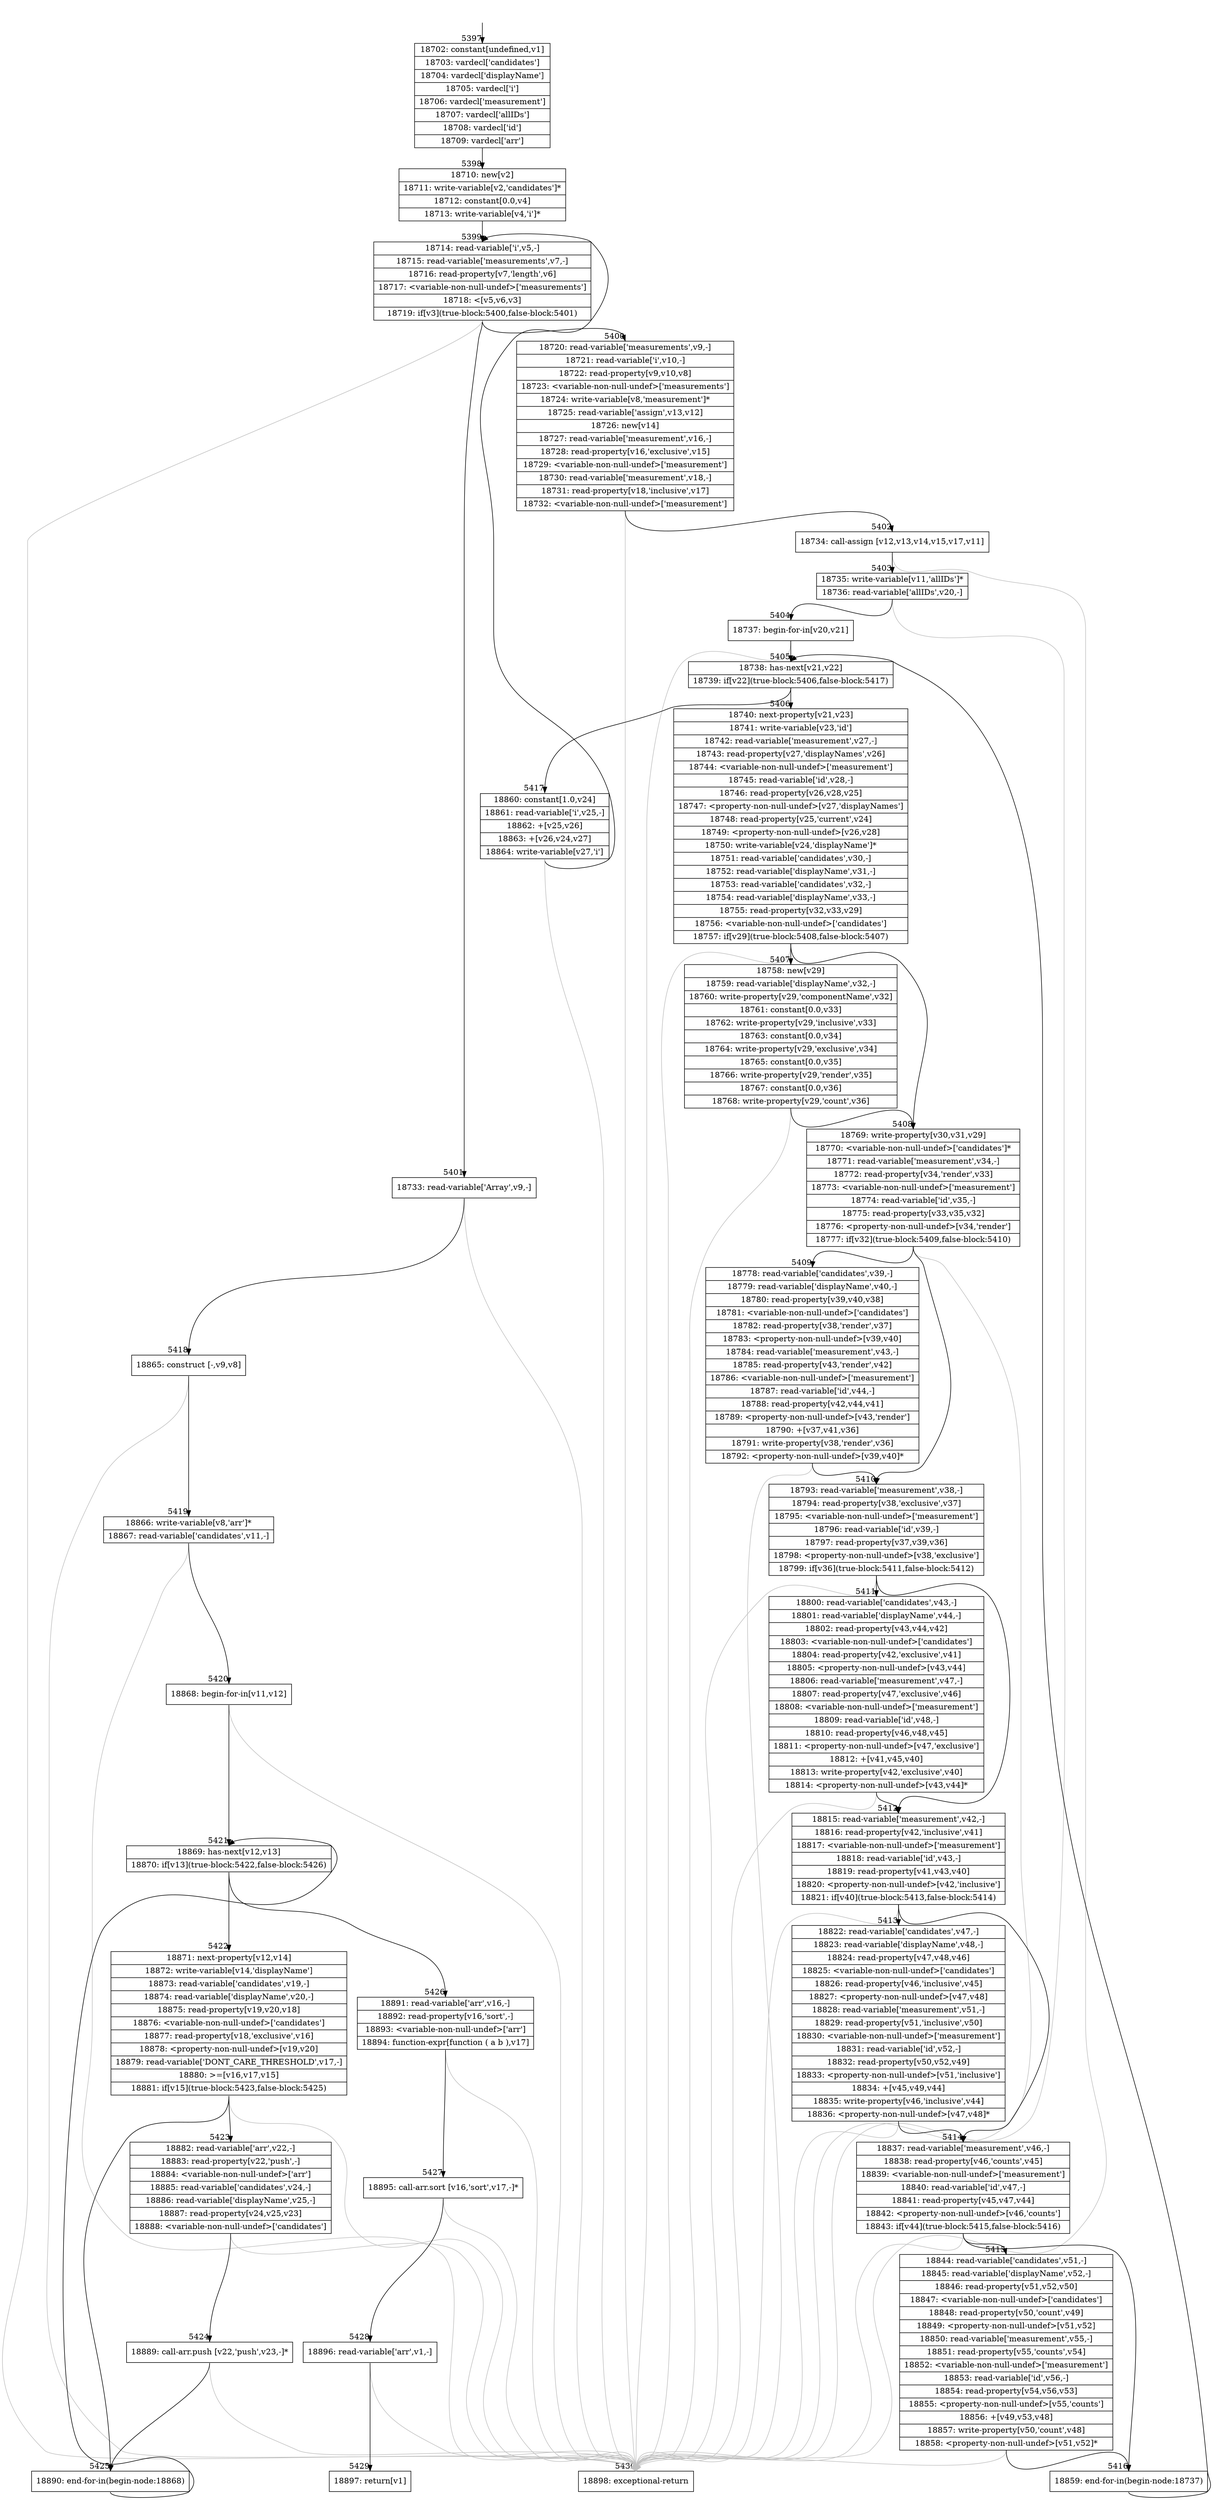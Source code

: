 digraph {
rankdir="TD"
BB_entry365[shape=none,label=""];
BB_entry365 -> BB5397 [tailport=s, headport=n, headlabel="    5397"]
BB5397 [shape=record label="{18702: constant[undefined,v1]|18703: vardecl['candidates']|18704: vardecl['displayName']|18705: vardecl['i']|18706: vardecl['measurement']|18707: vardecl['allIDs']|18708: vardecl['id']|18709: vardecl['arr']}" ] 
BB5397 -> BB5398 [tailport=s, headport=n, headlabel="      5398"]
BB5398 [shape=record label="{18710: new[v2]|18711: write-variable[v2,'candidates']*|18712: constant[0.0,v4]|18713: write-variable[v4,'i']*}" ] 
BB5398 -> BB5399 [tailport=s, headport=n, headlabel="      5399"]
BB5399 [shape=record label="{18714: read-variable['i',v5,-]|18715: read-variable['measurements',v7,-]|18716: read-property[v7,'length',v6]|18717: \<variable-non-null-undef\>['measurements']|18718: \<[v5,v6,v3]|18719: if[v3](true-block:5400,false-block:5401)}" ] 
BB5399 -> BB5400 [tailport=s, headport=n, headlabel="      5400"]
BB5399 -> BB5401 [tailport=s, headport=n, headlabel="      5401"]
BB5399 -> BB5430 [tailport=s, headport=n, color=gray, headlabel="      5430"]
BB5400 [shape=record label="{18720: read-variable['measurements',v9,-]|18721: read-variable['i',v10,-]|18722: read-property[v9,v10,v8]|18723: \<variable-non-null-undef\>['measurements']|18724: write-variable[v8,'measurement']*|18725: read-variable['assign',v13,v12]|18726: new[v14]|18727: read-variable['measurement',v16,-]|18728: read-property[v16,'exclusive',v15]|18729: \<variable-non-null-undef\>['measurement']|18730: read-variable['measurement',v18,-]|18731: read-property[v18,'inclusive',v17]|18732: \<variable-non-null-undef\>['measurement']}" ] 
BB5400 -> BB5402 [tailport=s, headport=n, headlabel="      5402"]
BB5400 -> BB5430 [tailport=s, headport=n, color=gray]
BB5401 [shape=record label="{18733: read-variable['Array',v9,-]}" ] 
BB5401 -> BB5418 [tailport=s, headport=n, headlabel="      5418"]
BB5401 -> BB5430 [tailport=s, headport=n, color=gray]
BB5402 [shape=record label="{18734: call-assign [v12,v13,v14,v15,v17,v11]}" ] 
BB5402 -> BB5403 [tailport=s, headport=n, headlabel="      5403"]
BB5402 -> BB5430 [tailport=s, headport=n, color=gray]
BB5403 [shape=record label="{18735: write-variable[v11,'allIDs']*|18736: read-variable['allIDs',v20,-]}" ] 
BB5403 -> BB5404 [tailport=s, headport=n, headlabel="      5404"]
BB5403 -> BB5430 [tailport=s, headport=n, color=gray]
BB5404 [shape=record label="{18737: begin-for-in[v20,v21]}" ] 
BB5404 -> BB5405 [tailport=s, headport=n, headlabel="      5405"]
BB5404 -> BB5430 [tailport=s, headport=n, color=gray]
BB5405 [shape=record label="{18738: has-next[v21,v22]|18739: if[v22](true-block:5406,false-block:5417)}" ] 
BB5405 -> BB5406 [tailport=s, headport=n, headlabel="      5406"]
BB5405 -> BB5417 [tailport=s, headport=n, headlabel="      5417"]
BB5406 [shape=record label="{18740: next-property[v21,v23]|18741: write-variable[v23,'id']|18742: read-variable['measurement',v27,-]|18743: read-property[v27,'displayNames',v26]|18744: \<variable-non-null-undef\>['measurement']|18745: read-variable['id',v28,-]|18746: read-property[v26,v28,v25]|18747: \<property-non-null-undef\>[v27,'displayNames']|18748: read-property[v25,'current',v24]|18749: \<property-non-null-undef\>[v26,v28]|18750: write-variable[v24,'displayName']*|18751: read-variable['candidates',v30,-]|18752: read-variable['displayName',v31,-]|18753: read-variable['candidates',v32,-]|18754: read-variable['displayName',v33,-]|18755: read-property[v32,v33,v29]|18756: \<variable-non-null-undef\>['candidates']|18757: if[v29](true-block:5408,false-block:5407)}" ] 
BB5406 -> BB5408 [tailport=s, headport=n, headlabel="      5408"]
BB5406 -> BB5407 [tailport=s, headport=n, headlabel="      5407"]
BB5406 -> BB5430 [tailport=s, headport=n, color=gray]
BB5407 [shape=record label="{18758: new[v29]|18759: read-variable['displayName',v32,-]|18760: write-property[v29,'componentName',v32]|18761: constant[0.0,v33]|18762: write-property[v29,'inclusive',v33]|18763: constant[0.0,v34]|18764: write-property[v29,'exclusive',v34]|18765: constant[0.0,v35]|18766: write-property[v29,'render',v35]|18767: constant[0.0,v36]|18768: write-property[v29,'count',v36]}" ] 
BB5407 -> BB5408 [tailport=s, headport=n]
BB5407 -> BB5430 [tailport=s, headport=n, color=gray]
BB5408 [shape=record label="{18769: write-property[v30,v31,v29]|18770: \<variable-non-null-undef\>['candidates']*|18771: read-variable['measurement',v34,-]|18772: read-property[v34,'render',v33]|18773: \<variable-non-null-undef\>['measurement']|18774: read-variable['id',v35,-]|18775: read-property[v33,v35,v32]|18776: \<property-non-null-undef\>[v34,'render']|18777: if[v32](true-block:5409,false-block:5410)}" ] 
BB5408 -> BB5409 [tailport=s, headport=n, headlabel="      5409"]
BB5408 -> BB5410 [tailport=s, headport=n, headlabel="      5410"]
BB5408 -> BB5430 [tailport=s, headport=n, color=gray]
BB5409 [shape=record label="{18778: read-variable['candidates',v39,-]|18779: read-variable['displayName',v40,-]|18780: read-property[v39,v40,v38]|18781: \<variable-non-null-undef\>['candidates']|18782: read-property[v38,'render',v37]|18783: \<property-non-null-undef\>[v39,v40]|18784: read-variable['measurement',v43,-]|18785: read-property[v43,'render',v42]|18786: \<variable-non-null-undef\>['measurement']|18787: read-variable['id',v44,-]|18788: read-property[v42,v44,v41]|18789: \<property-non-null-undef\>[v43,'render']|18790: +[v37,v41,v36]|18791: write-property[v38,'render',v36]|18792: \<property-non-null-undef\>[v39,v40]*}" ] 
BB5409 -> BB5410 [tailport=s, headport=n]
BB5409 -> BB5430 [tailport=s, headport=n, color=gray]
BB5410 [shape=record label="{18793: read-variable['measurement',v38,-]|18794: read-property[v38,'exclusive',v37]|18795: \<variable-non-null-undef\>['measurement']|18796: read-variable['id',v39,-]|18797: read-property[v37,v39,v36]|18798: \<property-non-null-undef\>[v38,'exclusive']|18799: if[v36](true-block:5411,false-block:5412)}" ] 
BB5410 -> BB5411 [tailport=s, headport=n, headlabel="      5411"]
BB5410 -> BB5412 [tailport=s, headport=n, headlabel="      5412"]
BB5410 -> BB5430 [tailport=s, headport=n, color=gray]
BB5411 [shape=record label="{18800: read-variable['candidates',v43,-]|18801: read-variable['displayName',v44,-]|18802: read-property[v43,v44,v42]|18803: \<variable-non-null-undef\>['candidates']|18804: read-property[v42,'exclusive',v41]|18805: \<property-non-null-undef\>[v43,v44]|18806: read-variable['measurement',v47,-]|18807: read-property[v47,'exclusive',v46]|18808: \<variable-non-null-undef\>['measurement']|18809: read-variable['id',v48,-]|18810: read-property[v46,v48,v45]|18811: \<property-non-null-undef\>[v47,'exclusive']|18812: +[v41,v45,v40]|18813: write-property[v42,'exclusive',v40]|18814: \<property-non-null-undef\>[v43,v44]*}" ] 
BB5411 -> BB5412 [tailport=s, headport=n]
BB5411 -> BB5430 [tailport=s, headport=n, color=gray]
BB5412 [shape=record label="{18815: read-variable['measurement',v42,-]|18816: read-property[v42,'inclusive',v41]|18817: \<variable-non-null-undef\>['measurement']|18818: read-variable['id',v43,-]|18819: read-property[v41,v43,v40]|18820: \<property-non-null-undef\>[v42,'inclusive']|18821: if[v40](true-block:5413,false-block:5414)}" ] 
BB5412 -> BB5413 [tailport=s, headport=n, headlabel="      5413"]
BB5412 -> BB5414 [tailport=s, headport=n, headlabel="      5414"]
BB5412 -> BB5430 [tailport=s, headport=n, color=gray]
BB5413 [shape=record label="{18822: read-variable['candidates',v47,-]|18823: read-variable['displayName',v48,-]|18824: read-property[v47,v48,v46]|18825: \<variable-non-null-undef\>['candidates']|18826: read-property[v46,'inclusive',v45]|18827: \<property-non-null-undef\>[v47,v48]|18828: read-variable['measurement',v51,-]|18829: read-property[v51,'inclusive',v50]|18830: \<variable-non-null-undef\>['measurement']|18831: read-variable['id',v52,-]|18832: read-property[v50,v52,v49]|18833: \<property-non-null-undef\>[v51,'inclusive']|18834: +[v45,v49,v44]|18835: write-property[v46,'inclusive',v44]|18836: \<property-non-null-undef\>[v47,v48]*}" ] 
BB5413 -> BB5414 [tailport=s, headport=n]
BB5413 -> BB5430 [tailport=s, headport=n, color=gray]
BB5414 [shape=record label="{18837: read-variable['measurement',v46,-]|18838: read-property[v46,'counts',v45]|18839: \<variable-non-null-undef\>['measurement']|18840: read-variable['id',v47,-]|18841: read-property[v45,v47,v44]|18842: \<property-non-null-undef\>[v46,'counts']|18843: if[v44](true-block:5415,false-block:5416)}" ] 
BB5414 -> BB5415 [tailport=s, headport=n, headlabel="      5415"]
BB5414 -> BB5416 [tailport=s, headport=n, headlabel="      5416"]
BB5414 -> BB5430 [tailport=s, headport=n, color=gray]
BB5415 [shape=record label="{18844: read-variable['candidates',v51,-]|18845: read-variable['displayName',v52,-]|18846: read-property[v51,v52,v50]|18847: \<variable-non-null-undef\>['candidates']|18848: read-property[v50,'count',v49]|18849: \<property-non-null-undef\>[v51,v52]|18850: read-variable['measurement',v55,-]|18851: read-property[v55,'counts',v54]|18852: \<variable-non-null-undef\>['measurement']|18853: read-variable['id',v56,-]|18854: read-property[v54,v56,v53]|18855: \<property-non-null-undef\>[v55,'counts']|18856: +[v49,v53,v48]|18857: write-property[v50,'count',v48]|18858: \<property-non-null-undef\>[v51,v52]*}" ] 
BB5415 -> BB5416 [tailport=s, headport=n]
BB5415 -> BB5430 [tailport=s, headport=n, color=gray]
BB5416 [shape=record label="{18859: end-for-in(begin-node:18737)}" ] 
BB5416 -> BB5405 [tailport=s, headport=n]
BB5417 [shape=record label="{18860: constant[1.0,v24]|18861: read-variable['i',v25,-]|18862: +[v25,v26]|18863: +[v26,v24,v27]|18864: write-variable[v27,'i']}" ] 
BB5417 -> BB5399 [tailport=s, headport=n]
BB5417 -> BB5430 [tailport=s, headport=n, color=gray]
BB5418 [shape=record label="{18865: construct [-,v9,v8]}" ] 
BB5418 -> BB5419 [tailport=s, headport=n, headlabel="      5419"]
BB5418 -> BB5430 [tailport=s, headport=n, color=gray]
BB5419 [shape=record label="{18866: write-variable[v8,'arr']*|18867: read-variable['candidates',v11,-]}" ] 
BB5419 -> BB5420 [tailport=s, headport=n, headlabel="      5420"]
BB5419 -> BB5430 [tailport=s, headport=n, color=gray]
BB5420 [shape=record label="{18868: begin-for-in[v11,v12]}" ] 
BB5420 -> BB5421 [tailport=s, headport=n, headlabel="      5421"]
BB5420 -> BB5430 [tailport=s, headport=n, color=gray]
BB5421 [shape=record label="{18869: has-next[v12,v13]|18870: if[v13](true-block:5422,false-block:5426)}" ] 
BB5421 -> BB5422 [tailport=s, headport=n, headlabel="      5422"]
BB5421 -> BB5426 [tailport=s, headport=n, headlabel="      5426"]
BB5422 [shape=record label="{18871: next-property[v12,v14]|18872: write-variable[v14,'displayName']|18873: read-variable['candidates',v19,-]|18874: read-variable['displayName',v20,-]|18875: read-property[v19,v20,v18]|18876: \<variable-non-null-undef\>['candidates']|18877: read-property[v18,'exclusive',v16]|18878: \<property-non-null-undef\>[v19,v20]|18879: read-variable['DONT_CARE_THRESHOLD',v17,-]|18880: \>=[v16,v17,v15]|18881: if[v15](true-block:5423,false-block:5425)}" ] 
BB5422 -> BB5423 [tailport=s, headport=n, headlabel="      5423"]
BB5422 -> BB5425 [tailport=s, headport=n, headlabel="      5425"]
BB5422 -> BB5430 [tailport=s, headport=n, color=gray]
BB5423 [shape=record label="{18882: read-variable['arr',v22,-]|18883: read-property[v22,'push',-]|18884: \<variable-non-null-undef\>['arr']|18885: read-variable['candidates',v24,-]|18886: read-variable['displayName',v25,-]|18887: read-property[v24,v25,v23]|18888: \<variable-non-null-undef\>['candidates']}" ] 
BB5423 -> BB5424 [tailport=s, headport=n, headlabel="      5424"]
BB5423 -> BB5430 [tailport=s, headport=n, color=gray]
BB5424 [shape=record label="{18889: call-arr.push [v22,'push',v23,-]*}" ] 
BB5424 -> BB5425 [tailport=s, headport=n]
BB5424 -> BB5430 [tailport=s, headport=n, color=gray]
BB5425 [shape=record label="{18890: end-for-in(begin-node:18868)}" ] 
BB5425 -> BB5421 [tailport=s, headport=n]
BB5426 [shape=record label="{18891: read-variable['arr',v16,-]|18892: read-property[v16,'sort',-]|18893: \<variable-non-null-undef\>['arr']|18894: function-expr[function ( a b ),v17]}" ] 
BB5426 -> BB5427 [tailport=s, headport=n, headlabel="      5427"]
BB5426 -> BB5430 [tailport=s, headport=n, color=gray]
BB5427 [shape=record label="{18895: call-arr.sort [v16,'sort',v17,-]*}" ] 
BB5427 -> BB5428 [tailport=s, headport=n, headlabel="      5428"]
BB5427 -> BB5430 [tailport=s, headport=n, color=gray]
BB5428 [shape=record label="{18896: read-variable['arr',v1,-]}" ] 
BB5428 -> BB5429 [tailport=s, headport=n, headlabel="      5429"]
BB5428 -> BB5430 [tailport=s, headport=n, color=gray]
BB5429 [shape=record label="{18897: return[v1]}" ] 
BB5430 [shape=record label="{18898: exceptional-return}" ] 
//#$~ 9703
}
